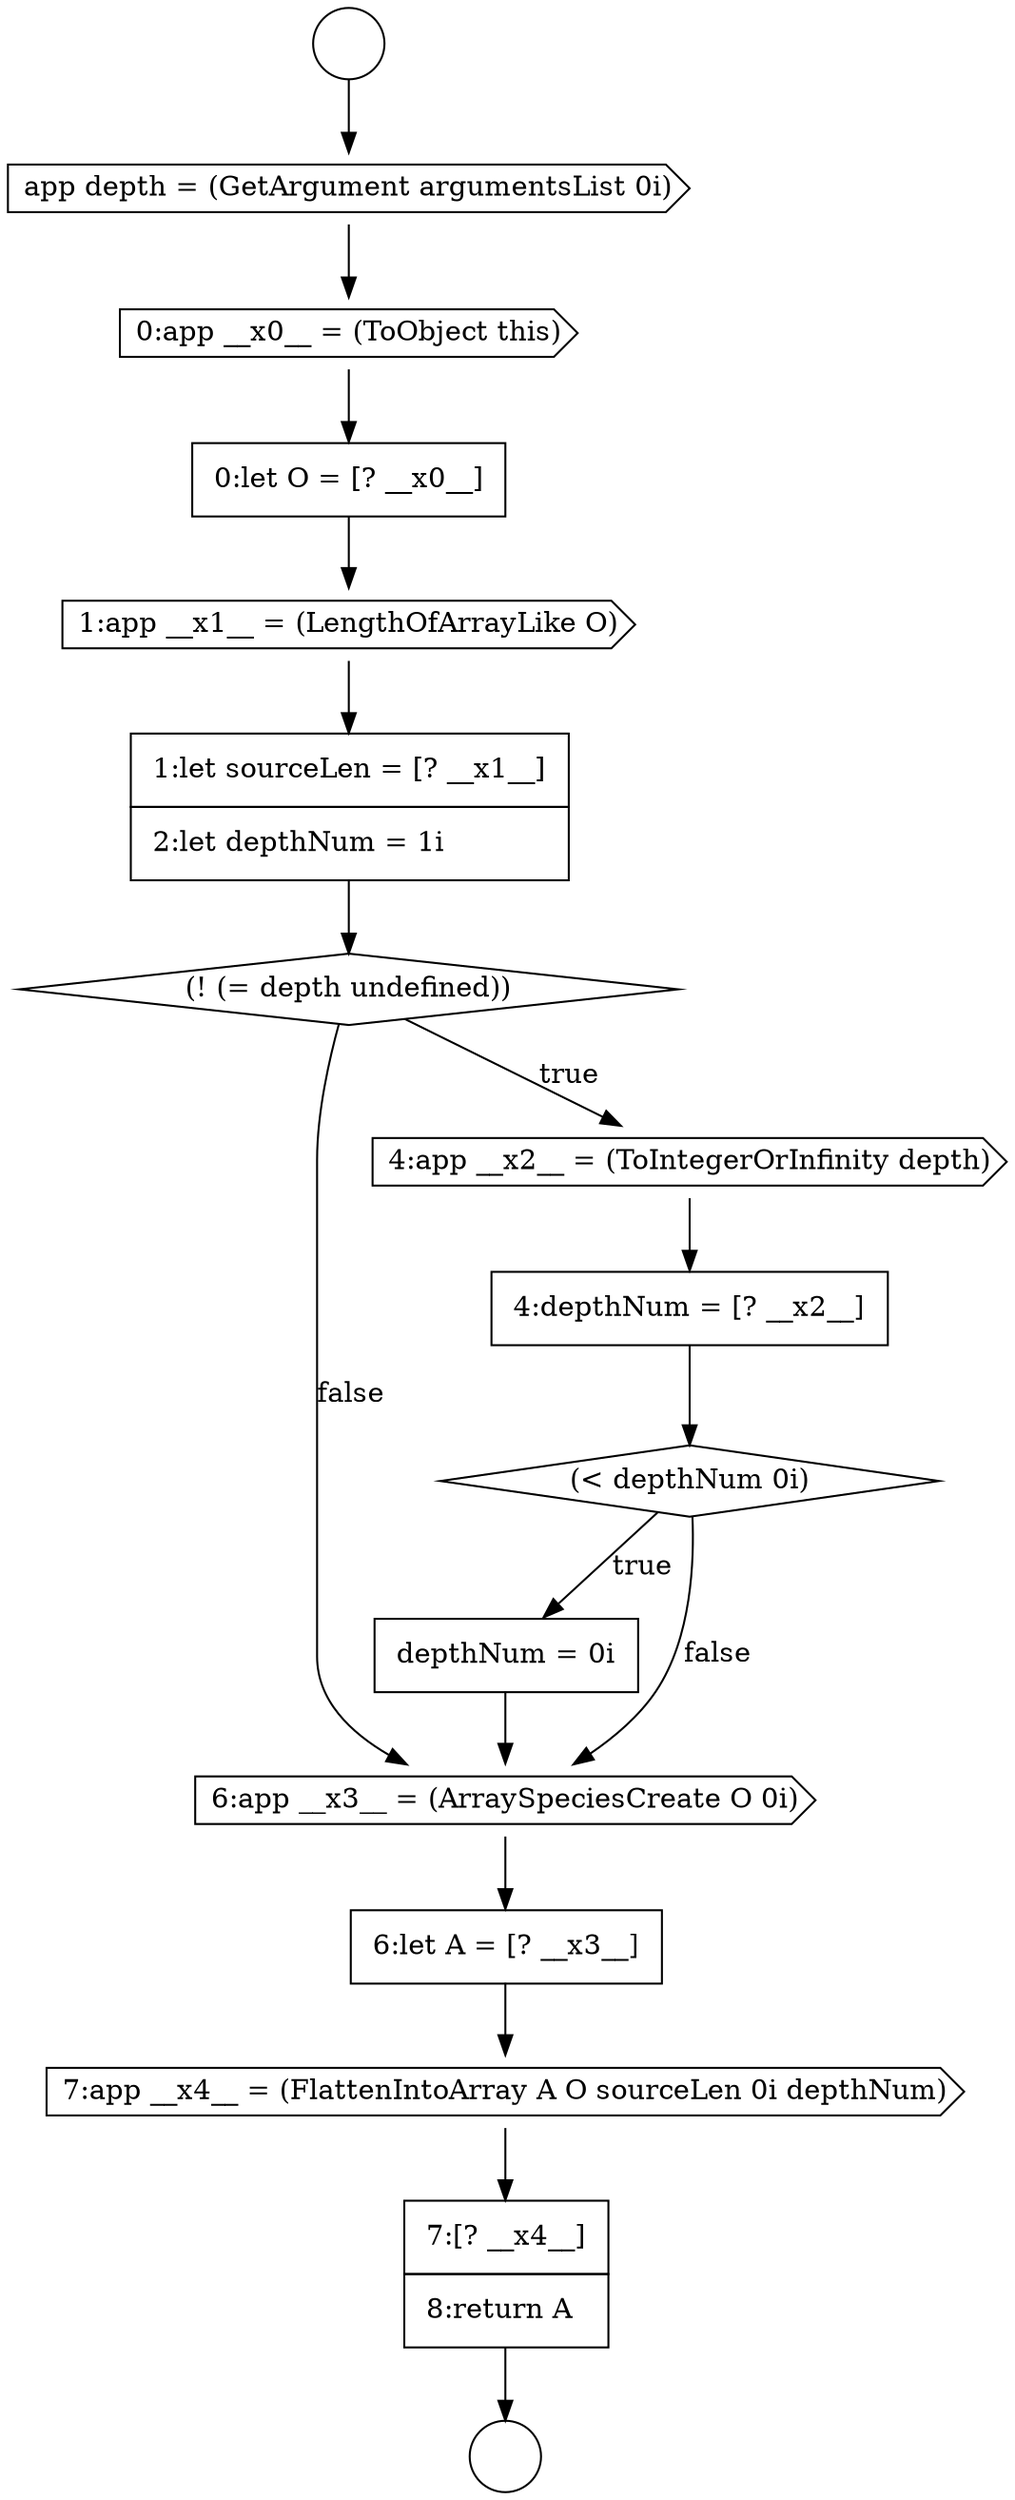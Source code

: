 digraph {
  node16013 [shape=cds, label=<<font color="black">app depth = (GetArgument argumentsList 0i)</font>> color="black" fillcolor="white" style=filled]
  node16022 [shape=none, margin=0, label=<<font color="black">
    <table border="0" cellborder="1" cellspacing="0" cellpadding="10">
      <tr><td align="left">depthNum = 0i</td></tr>
    </table>
  </font>> color="black" fillcolor="white" style=filled]
  node16018 [shape=diamond, label=<<font color="black">(! (= depth undefined))</font>> color="black" fillcolor="white" style=filled]
  node16023 [shape=cds, label=<<font color="black">6:app __x3__ = (ArraySpeciesCreate O 0i)</font>> color="black" fillcolor="white" style=filled]
  node16012 [shape=circle label=" " color="black" fillcolor="white" style=filled]
  node16025 [shape=cds, label=<<font color="black">7:app __x4__ = (FlattenIntoArray A O sourceLen 0i depthNum)</font>> color="black" fillcolor="white" style=filled]
  node16024 [shape=none, margin=0, label=<<font color="black">
    <table border="0" cellborder="1" cellspacing="0" cellpadding="10">
      <tr><td align="left">6:let A = [? __x3__]</td></tr>
    </table>
  </font>> color="black" fillcolor="white" style=filled]
  node16014 [shape=cds, label=<<font color="black">0:app __x0__ = (ToObject this)</font>> color="black" fillcolor="white" style=filled]
  node16021 [shape=diamond, label=<<font color="black">(&lt; depthNum 0i)</font>> color="black" fillcolor="white" style=filled]
  node16017 [shape=none, margin=0, label=<<font color="black">
    <table border="0" cellborder="1" cellspacing="0" cellpadding="10">
      <tr><td align="left">1:let sourceLen = [? __x1__]</td></tr>
      <tr><td align="left">2:let depthNum = 1i</td></tr>
    </table>
  </font>> color="black" fillcolor="white" style=filled]
  node16011 [shape=circle label=" " color="black" fillcolor="white" style=filled]
  node16016 [shape=cds, label=<<font color="black">1:app __x1__ = (LengthOfArrayLike O)</font>> color="black" fillcolor="white" style=filled]
  node16026 [shape=none, margin=0, label=<<font color="black">
    <table border="0" cellborder="1" cellspacing="0" cellpadding="10">
      <tr><td align="left">7:[? __x4__]</td></tr>
      <tr><td align="left">8:return A</td></tr>
    </table>
  </font>> color="black" fillcolor="white" style=filled]
  node16019 [shape=cds, label=<<font color="black">4:app __x2__ = (ToIntegerOrInfinity depth)</font>> color="black" fillcolor="white" style=filled]
  node16015 [shape=none, margin=0, label=<<font color="black">
    <table border="0" cellborder="1" cellspacing="0" cellpadding="10">
      <tr><td align="left">0:let O = [? __x0__]</td></tr>
    </table>
  </font>> color="black" fillcolor="white" style=filled]
  node16020 [shape=none, margin=0, label=<<font color="black">
    <table border="0" cellborder="1" cellspacing="0" cellpadding="10">
      <tr><td align="left">4:depthNum = [? __x2__]</td></tr>
    </table>
  </font>> color="black" fillcolor="white" style=filled]
  node16024 -> node16025 [ color="black"]
  node16013 -> node16014 [ color="black"]
  node16014 -> node16015 [ color="black"]
  node16011 -> node16013 [ color="black"]
  node16023 -> node16024 [ color="black"]
  node16026 -> node16012 [ color="black"]
  node16015 -> node16016 [ color="black"]
  node16020 -> node16021 [ color="black"]
  node16017 -> node16018 [ color="black"]
  node16018 -> node16019 [label=<<font color="black">true</font>> color="black"]
  node16018 -> node16023 [label=<<font color="black">false</font>> color="black"]
  node16019 -> node16020 [ color="black"]
  node16016 -> node16017 [ color="black"]
  node16022 -> node16023 [ color="black"]
  node16025 -> node16026 [ color="black"]
  node16021 -> node16022 [label=<<font color="black">true</font>> color="black"]
  node16021 -> node16023 [label=<<font color="black">false</font>> color="black"]
}
